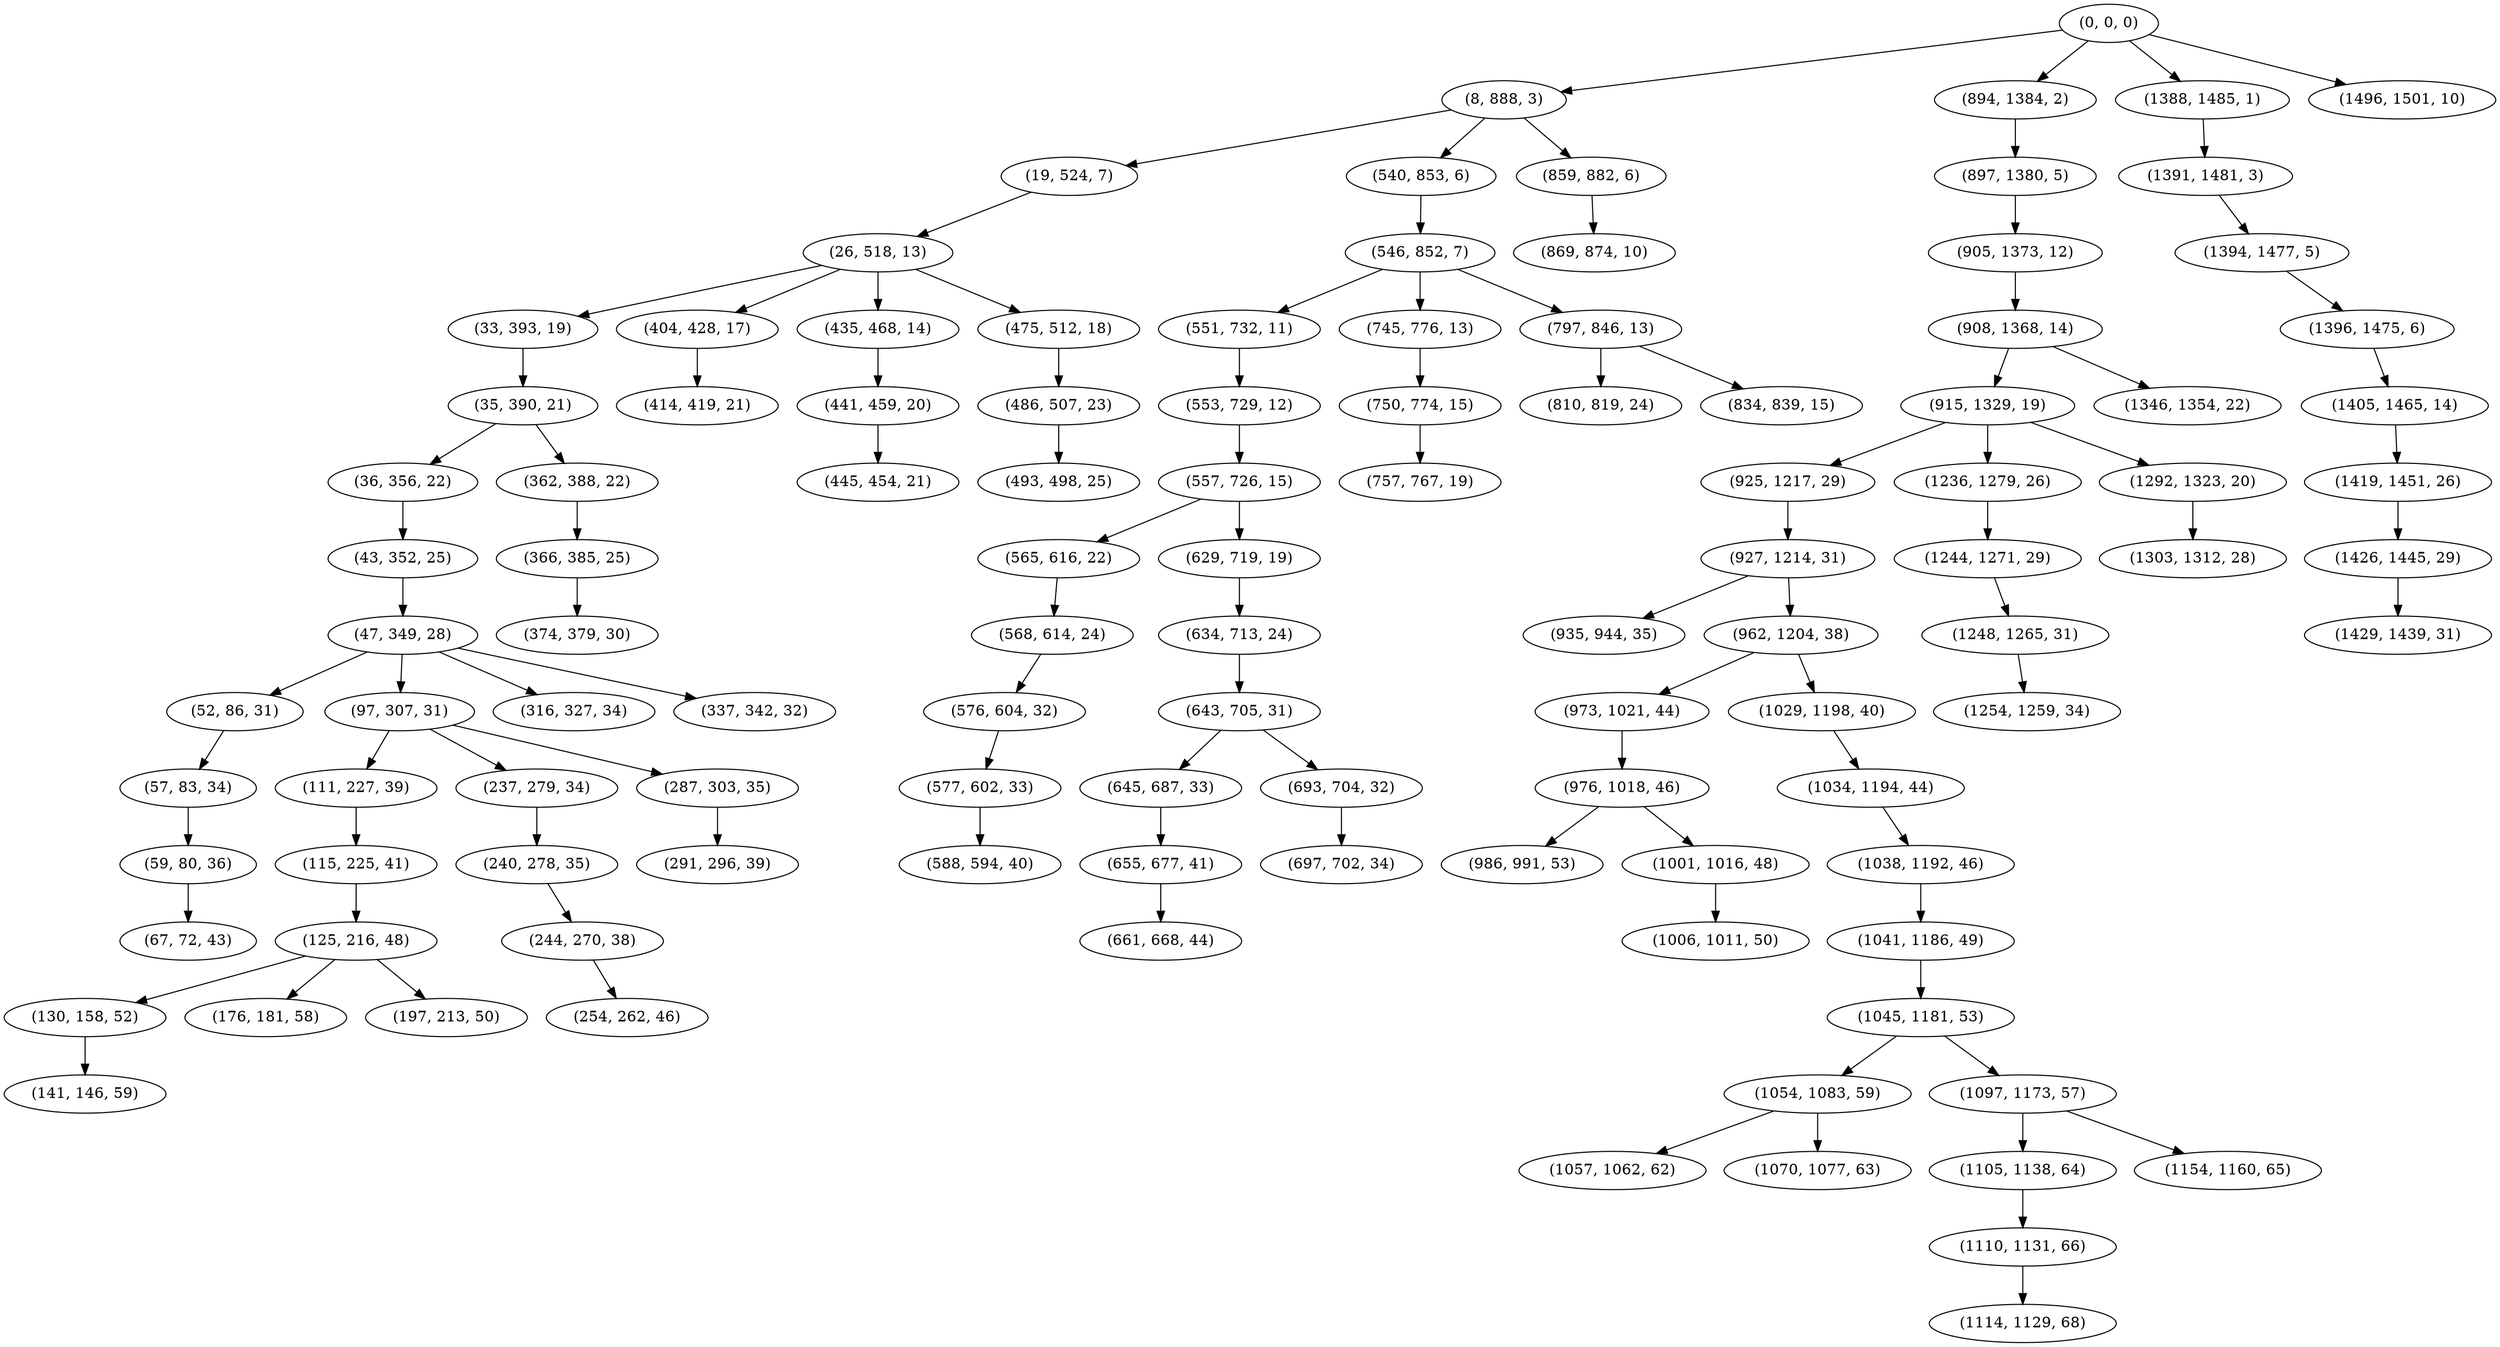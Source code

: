 digraph tree {
    "(0, 0, 0)";
    "(8, 888, 3)";
    "(19, 524, 7)";
    "(26, 518, 13)";
    "(33, 393, 19)";
    "(35, 390, 21)";
    "(36, 356, 22)";
    "(43, 352, 25)";
    "(47, 349, 28)";
    "(52, 86, 31)";
    "(57, 83, 34)";
    "(59, 80, 36)";
    "(67, 72, 43)";
    "(97, 307, 31)";
    "(111, 227, 39)";
    "(115, 225, 41)";
    "(125, 216, 48)";
    "(130, 158, 52)";
    "(141, 146, 59)";
    "(176, 181, 58)";
    "(197, 213, 50)";
    "(237, 279, 34)";
    "(240, 278, 35)";
    "(244, 270, 38)";
    "(254, 262, 46)";
    "(287, 303, 35)";
    "(291, 296, 39)";
    "(316, 327, 34)";
    "(337, 342, 32)";
    "(362, 388, 22)";
    "(366, 385, 25)";
    "(374, 379, 30)";
    "(404, 428, 17)";
    "(414, 419, 21)";
    "(435, 468, 14)";
    "(441, 459, 20)";
    "(445, 454, 21)";
    "(475, 512, 18)";
    "(486, 507, 23)";
    "(493, 498, 25)";
    "(540, 853, 6)";
    "(546, 852, 7)";
    "(551, 732, 11)";
    "(553, 729, 12)";
    "(557, 726, 15)";
    "(565, 616, 22)";
    "(568, 614, 24)";
    "(576, 604, 32)";
    "(577, 602, 33)";
    "(588, 594, 40)";
    "(629, 719, 19)";
    "(634, 713, 24)";
    "(643, 705, 31)";
    "(645, 687, 33)";
    "(655, 677, 41)";
    "(661, 668, 44)";
    "(693, 704, 32)";
    "(697, 702, 34)";
    "(745, 776, 13)";
    "(750, 774, 15)";
    "(757, 767, 19)";
    "(797, 846, 13)";
    "(810, 819, 24)";
    "(834, 839, 15)";
    "(859, 882, 6)";
    "(869, 874, 10)";
    "(894, 1384, 2)";
    "(897, 1380, 5)";
    "(905, 1373, 12)";
    "(908, 1368, 14)";
    "(915, 1329, 19)";
    "(925, 1217, 29)";
    "(927, 1214, 31)";
    "(935, 944, 35)";
    "(962, 1204, 38)";
    "(973, 1021, 44)";
    "(976, 1018, 46)";
    "(986, 991, 53)";
    "(1001, 1016, 48)";
    "(1006, 1011, 50)";
    "(1029, 1198, 40)";
    "(1034, 1194, 44)";
    "(1038, 1192, 46)";
    "(1041, 1186, 49)";
    "(1045, 1181, 53)";
    "(1054, 1083, 59)";
    "(1057, 1062, 62)";
    "(1070, 1077, 63)";
    "(1097, 1173, 57)";
    "(1105, 1138, 64)";
    "(1110, 1131, 66)";
    "(1114, 1129, 68)";
    "(1154, 1160, 65)";
    "(1236, 1279, 26)";
    "(1244, 1271, 29)";
    "(1248, 1265, 31)";
    "(1254, 1259, 34)";
    "(1292, 1323, 20)";
    "(1303, 1312, 28)";
    "(1346, 1354, 22)";
    "(1388, 1485, 1)";
    "(1391, 1481, 3)";
    "(1394, 1477, 5)";
    "(1396, 1475, 6)";
    "(1405, 1465, 14)";
    "(1419, 1451, 26)";
    "(1426, 1445, 29)";
    "(1429, 1439, 31)";
    "(1496, 1501, 10)";
    "(0, 0, 0)" -> "(8, 888, 3)";
    "(0, 0, 0)" -> "(894, 1384, 2)";
    "(0, 0, 0)" -> "(1388, 1485, 1)";
    "(0, 0, 0)" -> "(1496, 1501, 10)";
    "(8, 888, 3)" -> "(19, 524, 7)";
    "(8, 888, 3)" -> "(540, 853, 6)";
    "(8, 888, 3)" -> "(859, 882, 6)";
    "(19, 524, 7)" -> "(26, 518, 13)";
    "(26, 518, 13)" -> "(33, 393, 19)";
    "(26, 518, 13)" -> "(404, 428, 17)";
    "(26, 518, 13)" -> "(435, 468, 14)";
    "(26, 518, 13)" -> "(475, 512, 18)";
    "(33, 393, 19)" -> "(35, 390, 21)";
    "(35, 390, 21)" -> "(36, 356, 22)";
    "(35, 390, 21)" -> "(362, 388, 22)";
    "(36, 356, 22)" -> "(43, 352, 25)";
    "(43, 352, 25)" -> "(47, 349, 28)";
    "(47, 349, 28)" -> "(52, 86, 31)";
    "(47, 349, 28)" -> "(97, 307, 31)";
    "(47, 349, 28)" -> "(316, 327, 34)";
    "(47, 349, 28)" -> "(337, 342, 32)";
    "(52, 86, 31)" -> "(57, 83, 34)";
    "(57, 83, 34)" -> "(59, 80, 36)";
    "(59, 80, 36)" -> "(67, 72, 43)";
    "(97, 307, 31)" -> "(111, 227, 39)";
    "(97, 307, 31)" -> "(237, 279, 34)";
    "(97, 307, 31)" -> "(287, 303, 35)";
    "(111, 227, 39)" -> "(115, 225, 41)";
    "(115, 225, 41)" -> "(125, 216, 48)";
    "(125, 216, 48)" -> "(130, 158, 52)";
    "(125, 216, 48)" -> "(176, 181, 58)";
    "(125, 216, 48)" -> "(197, 213, 50)";
    "(130, 158, 52)" -> "(141, 146, 59)";
    "(237, 279, 34)" -> "(240, 278, 35)";
    "(240, 278, 35)" -> "(244, 270, 38)";
    "(244, 270, 38)" -> "(254, 262, 46)";
    "(287, 303, 35)" -> "(291, 296, 39)";
    "(362, 388, 22)" -> "(366, 385, 25)";
    "(366, 385, 25)" -> "(374, 379, 30)";
    "(404, 428, 17)" -> "(414, 419, 21)";
    "(435, 468, 14)" -> "(441, 459, 20)";
    "(441, 459, 20)" -> "(445, 454, 21)";
    "(475, 512, 18)" -> "(486, 507, 23)";
    "(486, 507, 23)" -> "(493, 498, 25)";
    "(540, 853, 6)" -> "(546, 852, 7)";
    "(546, 852, 7)" -> "(551, 732, 11)";
    "(546, 852, 7)" -> "(745, 776, 13)";
    "(546, 852, 7)" -> "(797, 846, 13)";
    "(551, 732, 11)" -> "(553, 729, 12)";
    "(553, 729, 12)" -> "(557, 726, 15)";
    "(557, 726, 15)" -> "(565, 616, 22)";
    "(557, 726, 15)" -> "(629, 719, 19)";
    "(565, 616, 22)" -> "(568, 614, 24)";
    "(568, 614, 24)" -> "(576, 604, 32)";
    "(576, 604, 32)" -> "(577, 602, 33)";
    "(577, 602, 33)" -> "(588, 594, 40)";
    "(629, 719, 19)" -> "(634, 713, 24)";
    "(634, 713, 24)" -> "(643, 705, 31)";
    "(643, 705, 31)" -> "(645, 687, 33)";
    "(643, 705, 31)" -> "(693, 704, 32)";
    "(645, 687, 33)" -> "(655, 677, 41)";
    "(655, 677, 41)" -> "(661, 668, 44)";
    "(693, 704, 32)" -> "(697, 702, 34)";
    "(745, 776, 13)" -> "(750, 774, 15)";
    "(750, 774, 15)" -> "(757, 767, 19)";
    "(797, 846, 13)" -> "(810, 819, 24)";
    "(797, 846, 13)" -> "(834, 839, 15)";
    "(859, 882, 6)" -> "(869, 874, 10)";
    "(894, 1384, 2)" -> "(897, 1380, 5)";
    "(897, 1380, 5)" -> "(905, 1373, 12)";
    "(905, 1373, 12)" -> "(908, 1368, 14)";
    "(908, 1368, 14)" -> "(915, 1329, 19)";
    "(908, 1368, 14)" -> "(1346, 1354, 22)";
    "(915, 1329, 19)" -> "(925, 1217, 29)";
    "(915, 1329, 19)" -> "(1236, 1279, 26)";
    "(915, 1329, 19)" -> "(1292, 1323, 20)";
    "(925, 1217, 29)" -> "(927, 1214, 31)";
    "(927, 1214, 31)" -> "(935, 944, 35)";
    "(927, 1214, 31)" -> "(962, 1204, 38)";
    "(962, 1204, 38)" -> "(973, 1021, 44)";
    "(962, 1204, 38)" -> "(1029, 1198, 40)";
    "(973, 1021, 44)" -> "(976, 1018, 46)";
    "(976, 1018, 46)" -> "(986, 991, 53)";
    "(976, 1018, 46)" -> "(1001, 1016, 48)";
    "(1001, 1016, 48)" -> "(1006, 1011, 50)";
    "(1029, 1198, 40)" -> "(1034, 1194, 44)";
    "(1034, 1194, 44)" -> "(1038, 1192, 46)";
    "(1038, 1192, 46)" -> "(1041, 1186, 49)";
    "(1041, 1186, 49)" -> "(1045, 1181, 53)";
    "(1045, 1181, 53)" -> "(1054, 1083, 59)";
    "(1045, 1181, 53)" -> "(1097, 1173, 57)";
    "(1054, 1083, 59)" -> "(1057, 1062, 62)";
    "(1054, 1083, 59)" -> "(1070, 1077, 63)";
    "(1097, 1173, 57)" -> "(1105, 1138, 64)";
    "(1097, 1173, 57)" -> "(1154, 1160, 65)";
    "(1105, 1138, 64)" -> "(1110, 1131, 66)";
    "(1110, 1131, 66)" -> "(1114, 1129, 68)";
    "(1236, 1279, 26)" -> "(1244, 1271, 29)";
    "(1244, 1271, 29)" -> "(1248, 1265, 31)";
    "(1248, 1265, 31)" -> "(1254, 1259, 34)";
    "(1292, 1323, 20)" -> "(1303, 1312, 28)";
    "(1388, 1485, 1)" -> "(1391, 1481, 3)";
    "(1391, 1481, 3)" -> "(1394, 1477, 5)";
    "(1394, 1477, 5)" -> "(1396, 1475, 6)";
    "(1396, 1475, 6)" -> "(1405, 1465, 14)";
    "(1405, 1465, 14)" -> "(1419, 1451, 26)";
    "(1419, 1451, 26)" -> "(1426, 1445, 29)";
    "(1426, 1445, 29)" -> "(1429, 1439, 31)";
}
